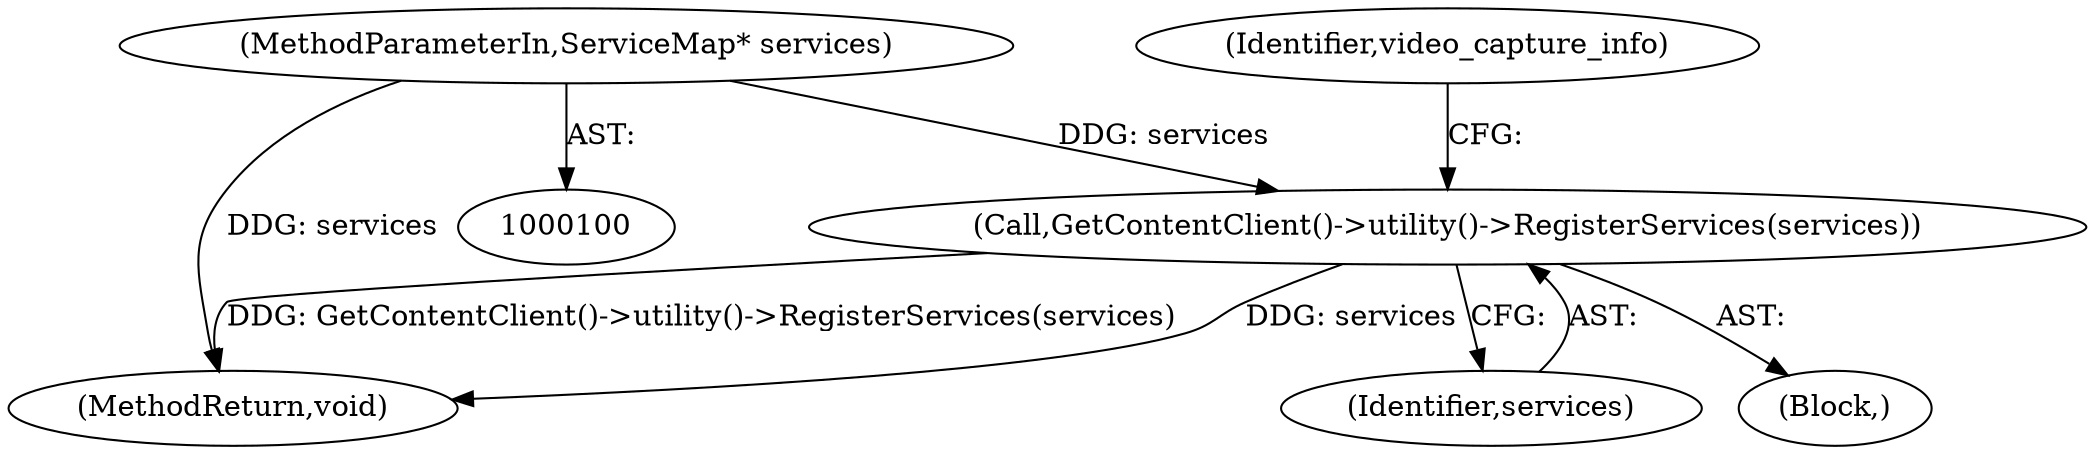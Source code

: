 digraph "0_Chrome_bc1f34b9be509f1404f0bb1ba1947614d5f0bcd1_6@pointer" {
"1000101" [label="(MethodParameterIn,ServiceMap* services)"];
"1000103" [label="(Call,GetContentClient()->utility()->RegisterServices(services))"];
"1000178" [label="(MethodReturn,void)"];
"1000104" [label="(Identifier,services)"];
"1000103" [label="(Call,GetContentClient()->utility()->RegisterServices(services))"];
"1000102" [label="(Block,)"];
"1000101" [label="(MethodParameterIn,ServiceMap* services)"];
"1000108" [label="(Identifier,video_capture_info)"];
"1000101" -> "1000100"  [label="AST: "];
"1000101" -> "1000178"  [label="DDG: services"];
"1000101" -> "1000103"  [label="DDG: services"];
"1000103" -> "1000102"  [label="AST: "];
"1000103" -> "1000104"  [label="CFG: "];
"1000104" -> "1000103"  [label="AST: "];
"1000108" -> "1000103"  [label="CFG: "];
"1000103" -> "1000178"  [label="DDG: services"];
"1000103" -> "1000178"  [label="DDG: GetContentClient()->utility()->RegisterServices(services)"];
}
